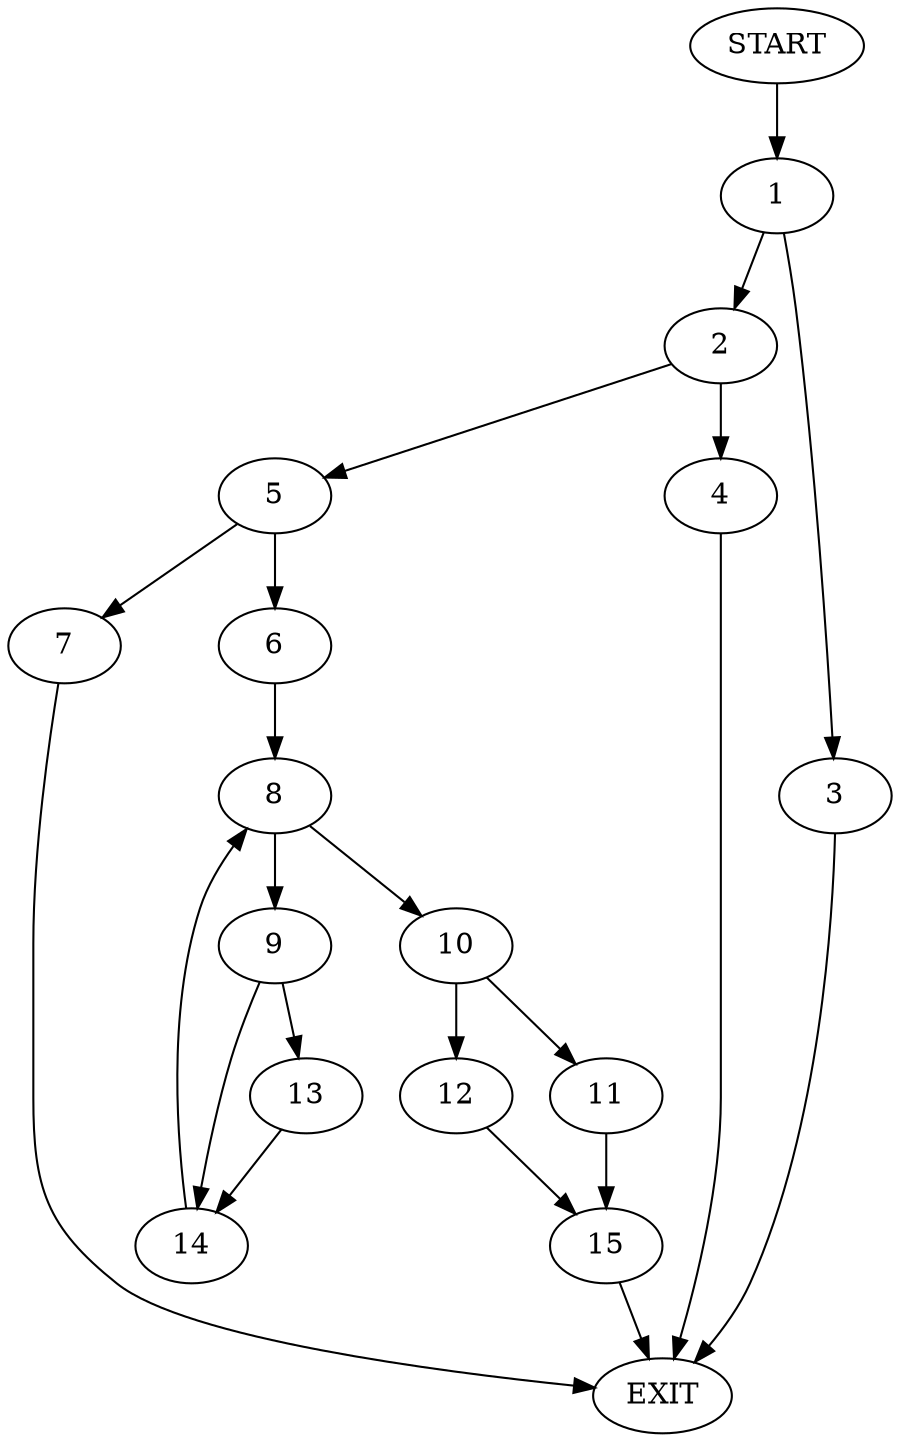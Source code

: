 digraph {
0 [label="START"]
16 [label="EXIT"]
0 -> 1
1 -> 2
1 -> 3
2 -> 4
2 -> 5
3 -> 16
5 -> 6
5 -> 7
4 -> 16
6 -> 8
7 -> 16
8 -> 9
8 -> 10
10 -> 11
10 -> 12
9 -> 13
9 -> 14
13 -> 14
14 -> 8
11 -> 15
12 -> 15
15 -> 16
}
